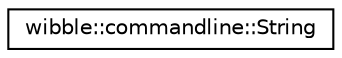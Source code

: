 digraph G
{
  edge [fontname="Helvetica",fontsize="10",labelfontname="Helvetica",labelfontsize="10"];
  node [fontname="Helvetica",fontsize="10",shape=record];
  rankdir="LR";
  Node1 [label="wibble::commandline::String",height=0.2,width=0.4,color="black", fillcolor="white", style="filled",URL="$structwibble_1_1commandline_1_1String.html"];
}
